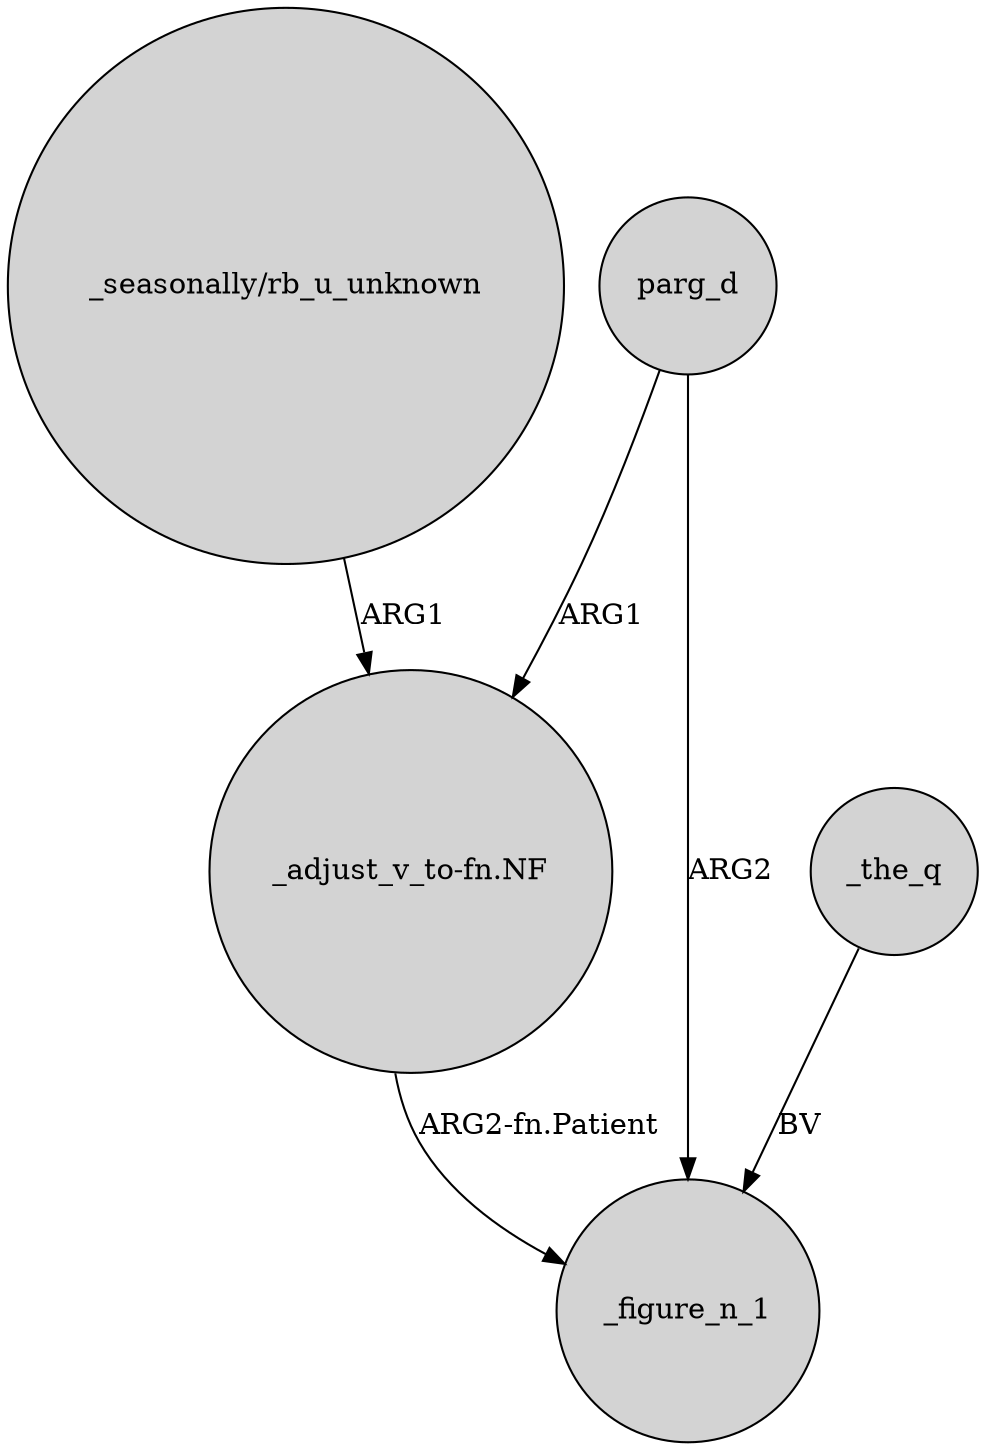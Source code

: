 digraph {
	node [shape=circle style=filled]
	"_seasonally/rb_u_unknown" -> "_adjust_v_to-fn.NF" [label=ARG1]
	parg_d -> "_adjust_v_to-fn.NF" [label=ARG1]
	_the_q -> _figure_n_1 [label=BV]
	parg_d -> _figure_n_1 [label=ARG2]
	"_adjust_v_to-fn.NF" -> _figure_n_1 [label="ARG2-fn.Patient"]
}
